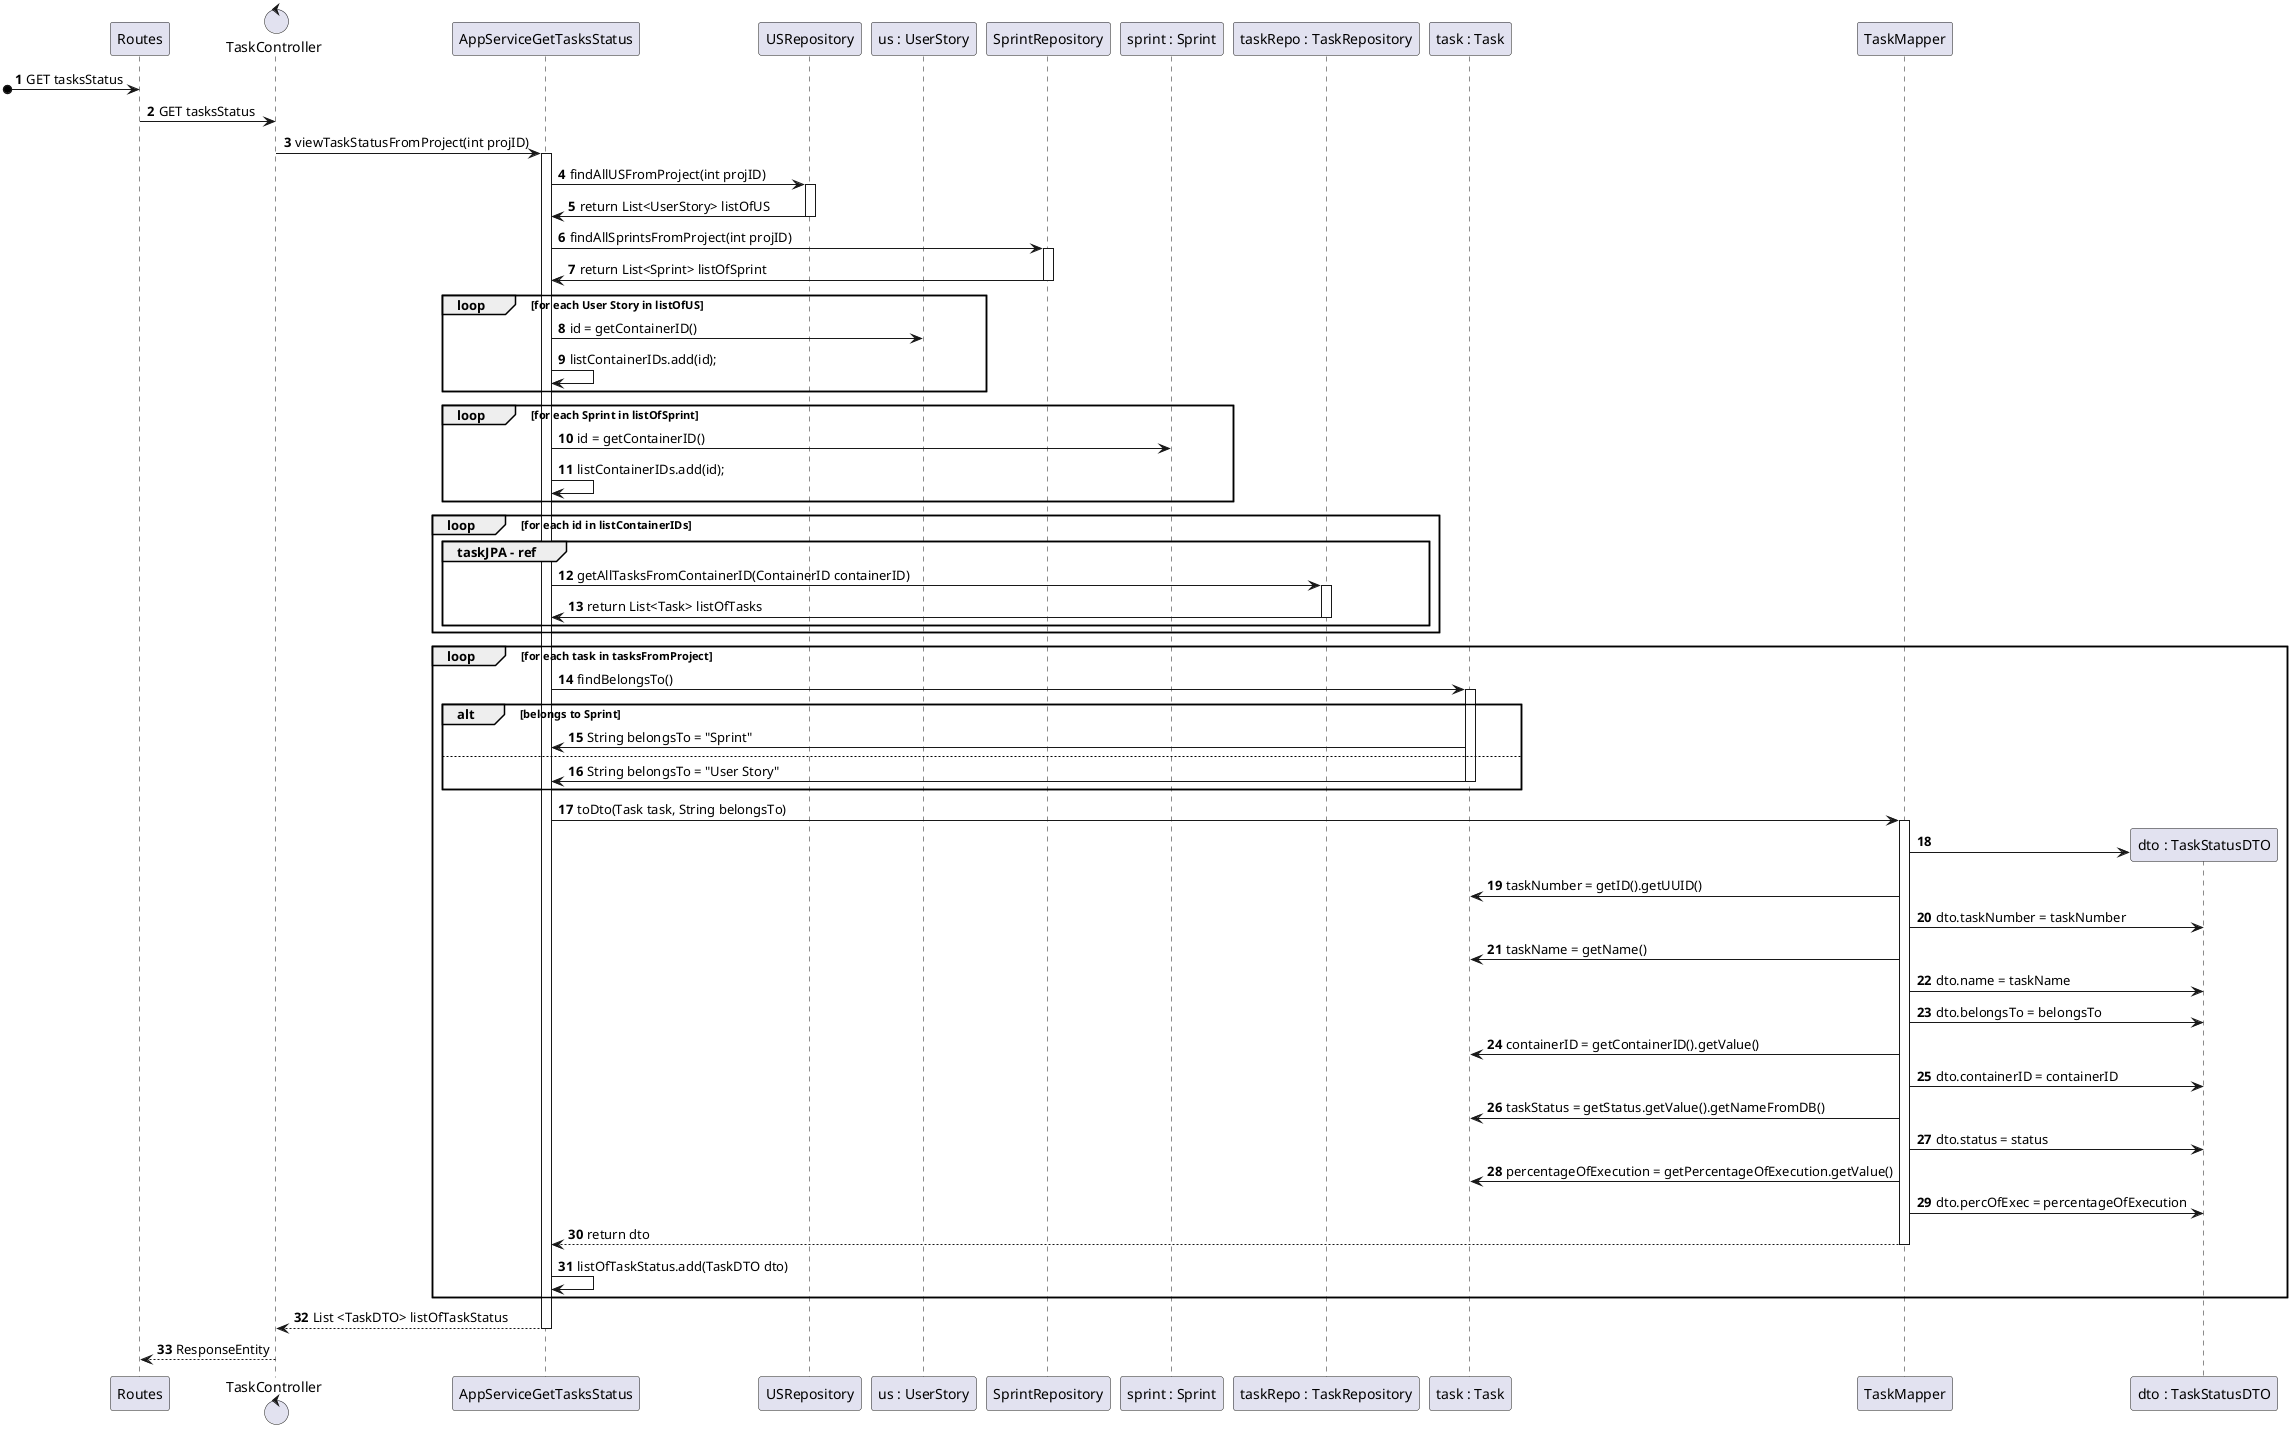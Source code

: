 @startuml
'https://plantuml.com/sequence-diagram

autonumber


participant Routes
control TaskController as cntrl
participant AppServiceGetTasksStatus as appService
participant "USRepository" as usRepo
participant "us : UserStory" as us
participant "SprintRepository" as sRepo
participant "sprint : Sprint" as sp
participant "taskRepo : TaskRepository" as taskRepo
participant "task : Task" as task
participant TaskMapper as mapper


[o-> Routes : GET tasksStatus
Routes -> cntrl : GET tasksStatus

cntrl -> appService : viewTaskStatusFromProject(int projID)

activate appService

appService -> usRepo : findAllUSFromProject(int projID)
activate usRepo
appService <- usRepo : return List<UserStory> listOfUS
deactivate usRepo


appService -> sRepo : findAllSprintsFromProject(int projID)
activate sRepo
appService <- sRepo : return List<Sprint> listOfSprint
deactivate sRepo

loop for each User Story in listOfUS

appService -> us : id = getContainerID()
appService -> appService: listContainerIDs.add(id);

end

loop for each Sprint in listOfSprint

appService -> sp : id = getContainerID()
appService -> appService: listContainerIDs.add(id);

end


loop for each id in listContainerIDs
group taskJPA - ref
appService -> taskRepo : getAllTasksFromContainerID(ContainerID containerID)
activate taskRepo
appService <- taskRepo : return List<Task> listOfTasks
deactivate taskRepo

end
end


loop for each task in tasksFromProject

appService -> task : findBelongsTo()
activate task
alt belongs to Sprint
appService <- task : String belongsTo = "Sprint"
else
appService <- task : String belongsTo = "User Story"
deactivate task

end


appService -> mapper : toDto(Task task, String belongsTo)
activate mapper
mapper -> "dto : TaskStatusDTO" **

mapper -> task : taskNumber = getID().getUUID()
mapper -> "dto : TaskStatusDTO" : dto.taskNumber = taskNumber

mapper -> task : taskName = getName()
mapper -> "dto : TaskStatusDTO" : dto.name = taskName

mapper -> "dto : TaskStatusDTO" : dto.belongsTo = belongsTo

mapper -> task : containerID = getContainerID().getValue()
mapper -> "dto : TaskStatusDTO" : dto.containerID = containerID

mapper -> task : taskStatus = getStatus.getValue().getNameFromDB()
mapper -> "dto : TaskStatusDTO" : dto.status = status

mapper -> task : percentageOfExecution = getPercentageOfExecution.getValue()
mapper -> "dto : TaskStatusDTO" : dto.percOfExec = percentageOfExecution



mapper --> appService : return dto
deactivate mapper

appService -> appService : listOfTaskStatus.add(TaskDTO dto)
end




cntrl <-- appService : List <TaskDTO> listOfTaskStatus
deactivate appService
Routes <-- cntrl : ResponseEntity





@enduml